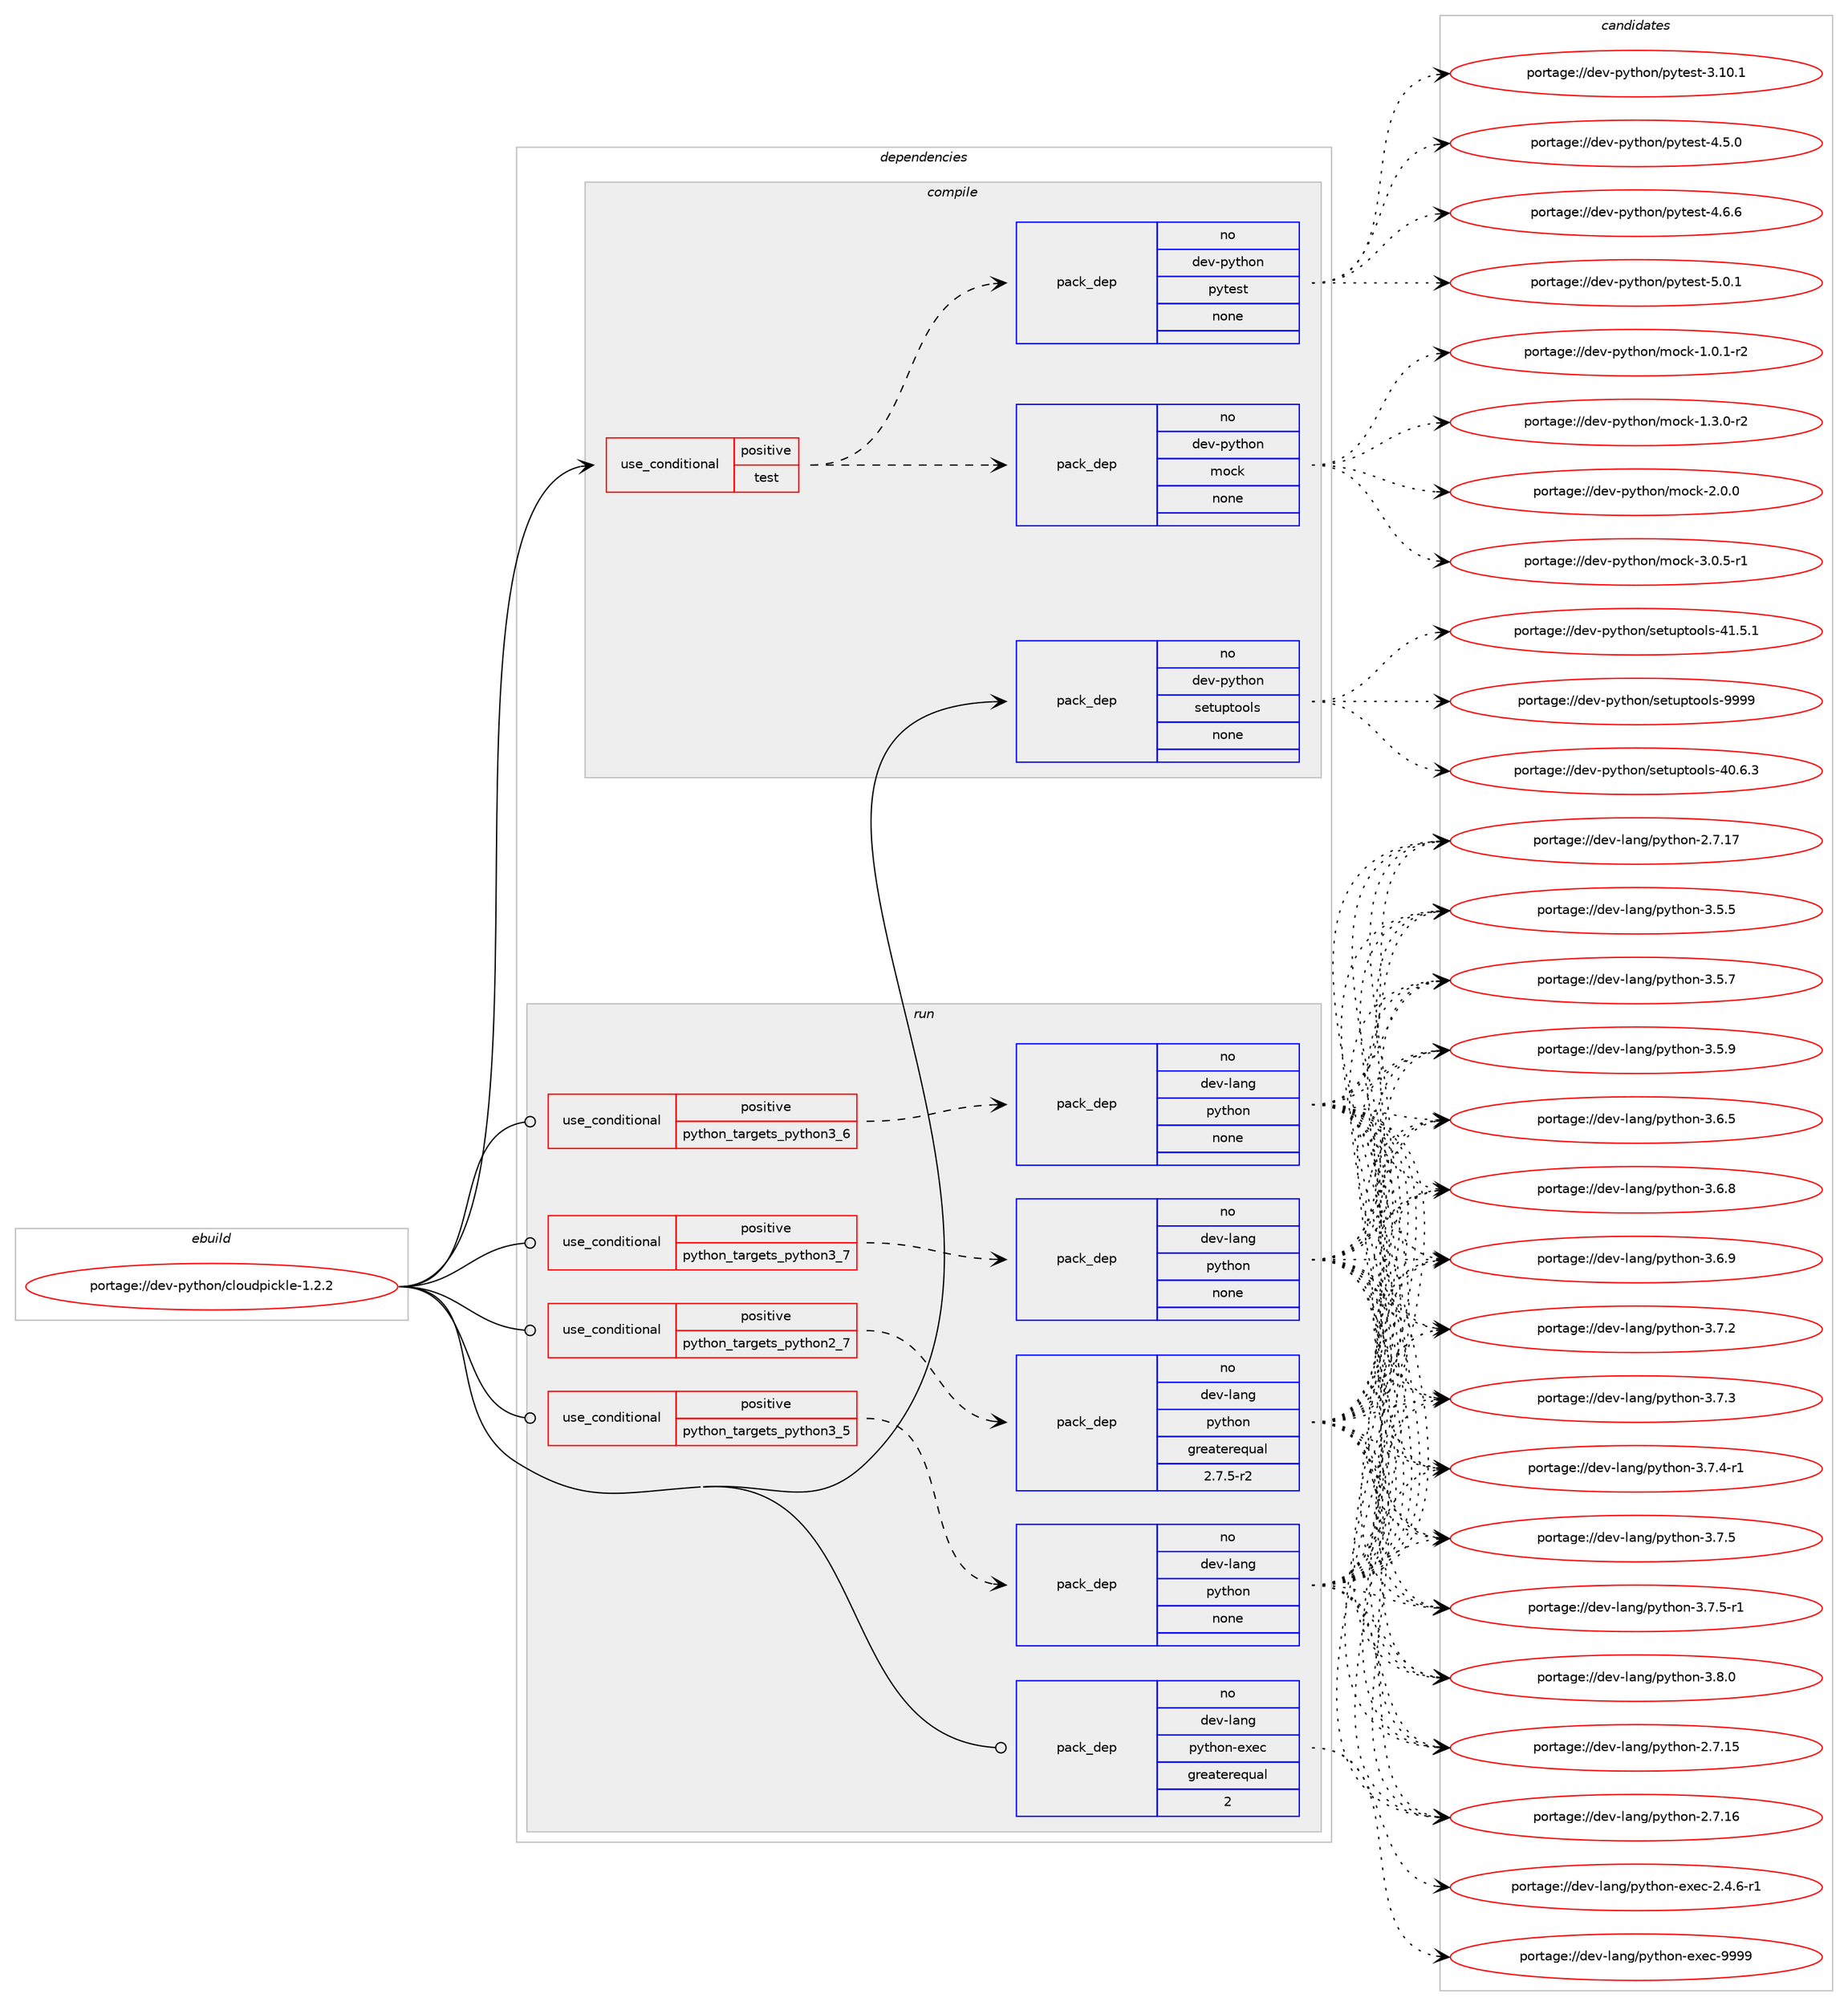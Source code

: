digraph prolog {

# *************
# Graph options
# *************

newrank=true;
concentrate=true;
compound=true;
graph [rankdir=LR,fontname=Helvetica,fontsize=10,ranksep=1.5];#, ranksep=2.5, nodesep=0.2];
edge  [arrowhead=vee];
node  [fontname=Helvetica,fontsize=10];

# **********
# The ebuild
# **********

subgraph cluster_leftcol {
color=gray;
rank=same;
label=<<i>ebuild</i>>;
id [label="portage://dev-python/cloudpickle-1.2.2", color=red, width=4, href="../dev-python/cloudpickle-1.2.2.svg"];
}

# ****************
# The dependencies
# ****************

subgraph cluster_midcol {
color=gray;
label=<<i>dependencies</i>>;
subgraph cluster_compile {
fillcolor="#eeeeee";
style=filled;
label=<<i>compile</i>>;
subgraph cond26993 {
dependency134412 [label=<<TABLE BORDER="0" CELLBORDER="1" CELLSPACING="0" CELLPADDING="4"><TR><TD ROWSPAN="3" CELLPADDING="10">use_conditional</TD></TR><TR><TD>positive</TD></TR><TR><TD>test</TD></TR></TABLE>>, shape=none, color=red];
subgraph pack104109 {
dependency134413 [label=<<TABLE BORDER="0" CELLBORDER="1" CELLSPACING="0" CELLPADDING="4" WIDTH="220"><TR><TD ROWSPAN="6" CELLPADDING="30">pack_dep</TD></TR><TR><TD WIDTH="110">no</TD></TR><TR><TD>dev-python</TD></TR><TR><TD>mock</TD></TR><TR><TD>none</TD></TR><TR><TD></TD></TR></TABLE>>, shape=none, color=blue];
}
dependency134412:e -> dependency134413:w [weight=20,style="dashed",arrowhead="vee"];
subgraph pack104110 {
dependency134414 [label=<<TABLE BORDER="0" CELLBORDER="1" CELLSPACING="0" CELLPADDING="4" WIDTH="220"><TR><TD ROWSPAN="6" CELLPADDING="30">pack_dep</TD></TR><TR><TD WIDTH="110">no</TD></TR><TR><TD>dev-python</TD></TR><TR><TD>pytest</TD></TR><TR><TD>none</TD></TR><TR><TD></TD></TR></TABLE>>, shape=none, color=blue];
}
dependency134412:e -> dependency134414:w [weight=20,style="dashed",arrowhead="vee"];
}
id:e -> dependency134412:w [weight=20,style="solid",arrowhead="vee"];
subgraph pack104111 {
dependency134415 [label=<<TABLE BORDER="0" CELLBORDER="1" CELLSPACING="0" CELLPADDING="4" WIDTH="220"><TR><TD ROWSPAN="6" CELLPADDING="30">pack_dep</TD></TR><TR><TD WIDTH="110">no</TD></TR><TR><TD>dev-python</TD></TR><TR><TD>setuptools</TD></TR><TR><TD>none</TD></TR><TR><TD></TD></TR></TABLE>>, shape=none, color=blue];
}
id:e -> dependency134415:w [weight=20,style="solid",arrowhead="vee"];
}
subgraph cluster_compileandrun {
fillcolor="#eeeeee";
style=filled;
label=<<i>compile and run</i>>;
}
subgraph cluster_run {
fillcolor="#eeeeee";
style=filled;
label=<<i>run</i>>;
subgraph cond26994 {
dependency134416 [label=<<TABLE BORDER="0" CELLBORDER="1" CELLSPACING="0" CELLPADDING="4"><TR><TD ROWSPAN="3" CELLPADDING="10">use_conditional</TD></TR><TR><TD>positive</TD></TR><TR><TD>python_targets_python2_7</TD></TR></TABLE>>, shape=none, color=red];
subgraph pack104112 {
dependency134417 [label=<<TABLE BORDER="0" CELLBORDER="1" CELLSPACING="0" CELLPADDING="4" WIDTH="220"><TR><TD ROWSPAN="6" CELLPADDING="30">pack_dep</TD></TR><TR><TD WIDTH="110">no</TD></TR><TR><TD>dev-lang</TD></TR><TR><TD>python</TD></TR><TR><TD>greaterequal</TD></TR><TR><TD>2.7.5-r2</TD></TR></TABLE>>, shape=none, color=blue];
}
dependency134416:e -> dependency134417:w [weight=20,style="dashed",arrowhead="vee"];
}
id:e -> dependency134416:w [weight=20,style="solid",arrowhead="odot"];
subgraph cond26995 {
dependency134418 [label=<<TABLE BORDER="0" CELLBORDER="1" CELLSPACING="0" CELLPADDING="4"><TR><TD ROWSPAN="3" CELLPADDING="10">use_conditional</TD></TR><TR><TD>positive</TD></TR><TR><TD>python_targets_python3_5</TD></TR></TABLE>>, shape=none, color=red];
subgraph pack104113 {
dependency134419 [label=<<TABLE BORDER="0" CELLBORDER="1" CELLSPACING="0" CELLPADDING="4" WIDTH="220"><TR><TD ROWSPAN="6" CELLPADDING="30">pack_dep</TD></TR><TR><TD WIDTH="110">no</TD></TR><TR><TD>dev-lang</TD></TR><TR><TD>python</TD></TR><TR><TD>none</TD></TR><TR><TD></TD></TR></TABLE>>, shape=none, color=blue];
}
dependency134418:e -> dependency134419:w [weight=20,style="dashed",arrowhead="vee"];
}
id:e -> dependency134418:w [weight=20,style="solid",arrowhead="odot"];
subgraph cond26996 {
dependency134420 [label=<<TABLE BORDER="0" CELLBORDER="1" CELLSPACING="0" CELLPADDING="4"><TR><TD ROWSPAN="3" CELLPADDING="10">use_conditional</TD></TR><TR><TD>positive</TD></TR><TR><TD>python_targets_python3_6</TD></TR></TABLE>>, shape=none, color=red];
subgraph pack104114 {
dependency134421 [label=<<TABLE BORDER="0" CELLBORDER="1" CELLSPACING="0" CELLPADDING="4" WIDTH="220"><TR><TD ROWSPAN="6" CELLPADDING="30">pack_dep</TD></TR><TR><TD WIDTH="110">no</TD></TR><TR><TD>dev-lang</TD></TR><TR><TD>python</TD></TR><TR><TD>none</TD></TR><TR><TD></TD></TR></TABLE>>, shape=none, color=blue];
}
dependency134420:e -> dependency134421:w [weight=20,style="dashed",arrowhead="vee"];
}
id:e -> dependency134420:w [weight=20,style="solid",arrowhead="odot"];
subgraph cond26997 {
dependency134422 [label=<<TABLE BORDER="0" CELLBORDER="1" CELLSPACING="0" CELLPADDING="4"><TR><TD ROWSPAN="3" CELLPADDING="10">use_conditional</TD></TR><TR><TD>positive</TD></TR><TR><TD>python_targets_python3_7</TD></TR></TABLE>>, shape=none, color=red];
subgraph pack104115 {
dependency134423 [label=<<TABLE BORDER="0" CELLBORDER="1" CELLSPACING="0" CELLPADDING="4" WIDTH="220"><TR><TD ROWSPAN="6" CELLPADDING="30">pack_dep</TD></TR><TR><TD WIDTH="110">no</TD></TR><TR><TD>dev-lang</TD></TR><TR><TD>python</TD></TR><TR><TD>none</TD></TR><TR><TD></TD></TR></TABLE>>, shape=none, color=blue];
}
dependency134422:e -> dependency134423:w [weight=20,style="dashed",arrowhead="vee"];
}
id:e -> dependency134422:w [weight=20,style="solid",arrowhead="odot"];
subgraph pack104116 {
dependency134424 [label=<<TABLE BORDER="0" CELLBORDER="1" CELLSPACING="0" CELLPADDING="4" WIDTH="220"><TR><TD ROWSPAN="6" CELLPADDING="30">pack_dep</TD></TR><TR><TD WIDTH="110">no</TD></TR><TR><TD>dev-lang</TD></TR><TR><TD>python-exec</TD></TR><TR><TD>greaterequal</TD></TR><TR><TD>2</TD></TR></TABLE>>, shape=none, color=blue];
}
id:e -> dependency134424:w [weight=20,style="solid",arrowhead="odot"];
}
}

# **************
# The candidates
# **************

subgraph cluster_choices {
rank=same;
color=gray;
label=<<i>candidates</i>>;

subgraph choice104109 {
color=black;
nodesep=1;
choiceportage1001011184511212111610411111047109111991074549464846494511450 [label="portage://dev-python/mock-1.0.1-r2", color=red, width=4,href="../dev-python/mock-1.0.1-r2.svg"];
choiceportage1001011184511212111610411111047109111991074549465146484511450 [label="portage://dev-python/mock-1.3.0-r2", color=red, width=4,href="../dev-python/mock-1.3.0-r2.svg"];
choiceportage100101118451121211161041111104710911199107455046484648 [label="portage://dev-python/mock-2.0.0", color=red, width=4,href="../dev-python/mock-2.0.0.svg"];
choiceportage1001011184511212111610411111047109111991074551464846534511449 [label="portage://dev-python/mock-3.0.5-r1", color=red, width=4,href="../dev-python/mock-3.0.5-r1.svg"];
dependency134413:e -> choiceportage1001011184511212111610411111047109111991074549464846494511450:w [style=dotted,weight="100"];
dependency134413:e -> choiceportage1001011184511212111610411111047109111991074549465146484511450:w [style=dotted,weight="100"];
dependency134413:e -> choiceportage100101118451121211161041111104710911199107455046484648:w [style=dotted,weight="100"];
dependency134413:e -> choiceportage1001011184511212111610411111047109111991074551464846534511449:w [style=dotted,weight="100"];
}
subgraph choice104110 {
color=black;
nodesep=1;
choiceportage100101118451121211161041111104711212111610111511645514649484649 [label="portage://dev-python/pytest-3.10.1", color=red, width=4,href="../dev-python/pytest-3.10.1.svg"];
choiceportage1001011184511212111610411111047112121116101115116455246534648 [label="portage://dev-python/pytest-4.5.0", color=red, width=4,href="../dev-python/pytest-4.5.0.svg"];
choiceportage1001011184511212111610411111047112121116101115116455246544654 [label="portage://dev-python/pytest-4.6.6", color=red, width=4,href="../dev-python/pytest-4.6.6.svg"];
choiceportage1001011184511212111610411111047112121116101115116455346484649 [label="portage://dev-python/pytest-5.0.1", color=red, width=4,href="../dev-python/pytest-5.0.1.svg"];
dependency134414:e -> choiceportage100101118451121211161041111104711212111610111511645514649484649:w [style=dotted,weight="100"];
dependency134414:e -> choiceportage1001011184511212111610411111047112121116101115116455246534648:w [style=dotted,weight="100"];
dependency134414:e -> choiceportage1001011184511212111610411111047112121116101115116455246544654:w [style=dotted,weight="100"];
dependency134414:e -> choiceportage1001011184511212111610411111047112121116101115116455346484649:w [style=dotted,weight="100"];
}
subgraph choice104111 {
color=black;
nodesep=1;
choiceportage100101118451121211161041111104711510111611711211611111110811545524846544651 [label="portage://dev-python/setuptools-40.6.3", color=red, width=4,href="../dev-python/setuptools-40.6.3.svg"];
choiceportage100101118451121211161041111104711510111611711211611111110811545524946534649 [label="portage://dev-python/setuptools-41.5.1", color=red, width=4,href="../dev-python/setuptools-41.5.1.svg"];
choiceportage10010111845112121116104111110471151011161171121161111111081154557575757 [label="portage://dev-python/setuptools-9999", color=red, width=4,href="../dev-python/setuptools-9999.svg"];
dependency134415:e -> choiceportage100101118451121211161041111104711510111611711211611111110811545524846544651:w [style=dotted,weight="100"];
dependency134415:e -> choiceportage100101118451121211161041111104711510111611711211611111110811545524946534649:w [style=dotted,weight="100"];
dependency134415:e -> choiceportage10010111845112121116104111110471151011161171121161111111081154557575757:w [style=dotted,weight="100"];
}
subgraph choice104112 {
color=black;
nodesep=1;
choiceportage10010111845108971101034711212111610411111045504655464953 [label="portage://dev-lang/python-2.7.15", color=red, width=4,href="../dev-lang/python-2.7.15.svg"];
choiceportage10010111845108971101034711212111610411111045504655464954 [label="portage://dev-lang/python-2.7.16", color=red, width=4,href="../dev-lang/python-2.7.16.svg"];
choiceportage10010111845108971101034711212111610411111045504655464955 [label="portage://dev-lang/python-2.7.17", color=red, width=4,href="../dev-lang/python-2.7.17.svg"];
choiceportage100101118451089711010347112121116104111110455146534653 [label="portage://dev-lang/python-3.5.5", color=red, width=4,href="../dev-lang/python-3.5.5.svg"];
choiceportage100101118451089711010347112121116104111110455146534655 [label="portage://dev-lang/python-3.5.7", color=red, width=4,href="../dev-lang/python-3.5.7.svg"];
choiceportage100101118451089711010347112121116104111110455146534657 [label="portage://dev-lang/python-3.5.9", color=red, width=4,href="../dev-lang/python-3.5.9.svg"];
choiceportage100101118451089711010347112121116104111110455146544653 [label="portage://dev-lang/python-3.6.5", color=red, width=4,href="../dev-lang/python-3.6.5.svg"];
choiceportage100101118451089711010347112121116104111110455146544656 [label="portage://dev-lang/python-3.6.8", color=red, width=4,href="../dev-lang/python-3.6.8.svg"];
choiceportage100101118451089711010347112121116104111110455146544657 [label="portage://dev-lang/python-3.6.9", color=red, width=4,href="../dev-lang/python-3.6.9.svg"];
choiceportage100101118451089711010347112121116104111110455146554650 [label="portage://dev-lang/python-3.7.2", color=red, width=4,href="../dev-lang/python-3.7.2.svg"];
choiceportage100101118451089711010347112121116104111110455146554651 [label="portage://dev-lang/python-3.7.3", color=red, width=4,href="../dev-lang/python-3.7.3.svg"];
choiceportage1001011184510897110103471121211161041111104551465546524511449 [label="portage://dev-lang/python-3.7.4-r1", color=red, width=4,href="../dev-lang/python-3.7.4-r1.svg"];
choiceportage100101118451089711010347112121116104111110455146554653 [label="portage://dev-lang/python-3.7.5", color=red, width=4,href="../dev-lang/python-3.7.5.svg"];
choiceportage1001011184510897110103471121211161041111104551465546534511449 [label="portage://dev-lang/python-3.7.5-r1", color=red, width=4,href="../dev-lang/python-3.7.5-r1.svg"];
choiceportage100101118451089711010347112121116104111110455146564648 [label="portage://dev-lang/python-3.8.0", color=red, width=4,href="../dev-lang/python-3.8.0.svg"];
dependency134417:e -> choiceportage10010111845108971101034711212111610411111045504655464953:w [style=dotted,weight="100"];
dependency134417:e -> choiceportage10010111845108971101034711212111610411111045504655464954:w [style=dotted,weight="100"];
dependency134417:e -> choiceportage10010111845108971101034711212111610411111045504655464955:w [style=dotted,weight="100"];
dependency134417:e -> choiceportage100101118451089711010347112121116104111110455146534653:w [style=dotted,weight="100"];
dependency134417:e -> choiceportage100101118451089711010347112121116104111110455146534655:w [style=dotted,weight="100"];
dependency134417:e -> choiceportage100101118451089711010347112121116104111110455146534657:w [style=dotted,weight="100"];
dependency134417:e -> choiceportage100101118451089711010347112121116104111110455146544653:w [style=dotted,weight="100"];
dependency134417:e -> choiceportage100101118451089711010347112121116104111110455146544656:w [style=dotted,weight="100"];
dependency134417:e -> choiceportage100101118451089711010347112121116104111110455146544657:w [style=dotted,weight="100"];
dependency134417:e -> choiceportage100101118451089711010347112121116104111110455146554650:w [style=dotted,weight="100"];
dependency134417:e -> choiceportage100101118451089711010347112121116104111110455146554651:w [style=dotted,weight="100"];
dependency134417:e -> choiceportage1001011184510897110103471121211161041111104551465546524511449:w [style=dotted,weight="100"];
dependency134417:e -> choiceportage100101118451089711010347112121116104111110455146554653:w [style=dotted,weight="100"];
dependency134417:e -> choiceportage1001011184510897110103471121211161041111104551465546534511449:w [style=dotted,weight="100"];
dependency134417:e -> choiceportage100101118451089711010347112121116104111110455146564648:w [style=dotted,weight="100"];
}
subgraph choice104113 {
color=black;
nodesep=1;
choiceportage10010111845108971101034711212111610411111045504655464953 [label="portage://dev-lang/python-2.7.15", color=red, width=4,href="../dev-lang/python-2.7.15.svg"];
choiceportage10010111845108971101034711212111610411111045504655464954 [label="portage://dev-lang/python-2.7.16", color=red, width=4,href="../dev-lang/python-2.7.16.svg"];
choiceportage10010111845108971101034711212111610411111045504655464955 [label="portage://dev-lang/python-2.7.17", color=red, width=4,href="../dev-lang/python-2.7.17.svg"];
choiceportage100101118451089711010347112121116104111110455146534653 [label="portage://dev-lang/python-3.5.5", color=red, width=4,href="../dev-lang/python-3.5.5.svg"];
choiceportage100101118451089711010347112121116104111110455146534655 [label="portage://dev-lang/python-3.5.7", color=red, width=4,href="../dev-lang/python-3.5.7.svg"];
choiceportage100101118451089711010347112121116104111110455146534657 [label="portage://dev-lang/python-3.5.9", color=red, width=4,href="../dev-lang/python-3.5.9.svg"];
choiceportage100101118451089711010347112121116104111110455146544653 [label="portage://dev-lang/python-3.6.5", color=red, width=4,href="../dev-lang/python-3.6.5.svg"];
choiceportage100101118451089711010347112121116104111110455146544656 [label="portage://dev-lang/python-3.6.8", color=red, width=4,href="../dev-lang/python-3.6.8.svg"];
choiceportage100101118451089711010347112121116104111110455146544657 [label="portage://dev-lang/python-3.6.9", color=red, width=4,href="../dev-lang/python-3.6.9.svg"];
choiceportage100101118451089711010347112121116104111110455146554650 [label="portage://dev-lang/python-3.7.2", color=red, width=4,href="../dev-lang/python-3.7.2.svg"];
choiceportage100101118451089711010347112121116104111110455146554651 [label="portage://dev-lang/python-3.7.3", color=red, width=4,href="../dev-lang/python-3.7.3.svg"];
choiceportage1001011184510897110103471121211161041111104551465546524511449 [label="portage://dev-lang/python-3.7.4-r1", color=red, width=4,href="../dev-lang/python-3.7.4-r1.svg"];
choiceportage100101118451089711010347112121116104111110455146554653 [label="portage://dev-lang/python-3.7.5", color=red, width=4,href="../dev-lang/python-3.7.5.svg"];
choiceportage1001011184510897110103471121211161041111104551465546534511449 [label="portage://dev-lang/python-3.7.5-r1", color=red, width=4,href="../dev-lang/python-3.7.5-r1.svg"];
choiceportage100101118451089711010347112121116104111110455146564648 [label="portage://dev-lang/python-3.8.0", color=red, width=4,href="../dev-lang/python-3.8.0.svg"];
dependency134419:e -> choiceportage10010111845108971101034711212111610411111045504655464953:w [style=dotted,weight="100"];
dependency134419:e -> choiceportage10010111845108971101034711212111610411111045504655464954:w [style=dotted,weight="100"];
dependency134419:e -> choiceportage10010111845108971101034711212111610411111045504655464955:w [style=dotted,weight="100"];
dependency134419:e -> choiceportage100101118451089711010347112121116104111110455146534653:w [style=dotted,weight="100"];
dependency134419:e -> choiceportage100101118451089711010347112121116104111110455146534655:w [style=dotted,weight="100"];
dependency134419:e -> choiceportage100101118451089711010347112121116104111110455146534657:w [style=dotted,weight="100"];
dependency134419:e -> choiceportage100101118451089711010347112121116104111110455146544653:w [style=dotted,weight="100"];
dependency134419:e -> choiceportage100101118451089711010347112121116104111110455146544656:w [style=dotted,weight="100"];
dependency134419:e -> choiceportage100101118451089711010347112121116104111110455146544657:w [style=dotted,weight="100"];
dependency134419:e -> choiceportage100101118451089711010347112121116104111110455146554650:w [style=dotted,weight="100"];
dependency134419:e -> choiceportage100101118451089711010347112121116104111110455146554651:w [style=dotted,weight="100"];
dependency134419:e -> choiceportage1001011184510897110103471121211161041111104551465546524511449:w [style=dotted,weight="100"];
dependency134419:e -> choiceportage100101118451089711010347112121116104111110455146554653:w [style=dotted,weight="100"];
dependency134419:e -> choiceportage1001011184510897110103471121211161041111104551465546534511449:w [style=dotted,weight="100"];
dependency134419:e -> choiceportage100101118451089711010347112121116104111110455146564648:w [style=dotted,weight="100"];
}
subgraph choice104114 {
color=black;
nodesep=1;
choiceportage10010111845108971101034711212111610411111045504655464953 [label="portage://dev-lang/python-2.7.15", color=red, width=4,href="../dev-lang/python-2.7.15.svg"];
choiceportage10010111845108971101034711212111610411111045504655464954 [label="portage://dev-lang/python-2.7.16", color=red, width=4,href="../dev-lang/python-2.7.16.svg"];
choiceportage10010111845108971101034711212111610411111045504655464955 [label="portage://dev-lang/python-2.7.17", color=red, width=4,href="../dev-lang/python-2.7.17.svg"];
choiceportage100101118451089711010347112121116104111110455146534653 [label="portage://dev-lang/python-3.5.5", color=red, width=4,href="../dev-lang/python-3.5.5.svg"];
choiceportage100101118451089711010347112121116104111110455146534655 [label="portage://dev-lang/python-3.5.7", color=red, width=4,href="../dev-lang/python-3.5.7.svg"];
choiceportage100101118451089711010347112121116104111110455146534657 [label="portage://dev-lang/python-3.5.9", color=red, width=4,href="../dev-lang/python-3.5.9.svg"];
choiceportage100101118451089711010347112121116104111110455146544653 [label="portage://dev-lang/python-3.6.5", color=red, width=4,href="../dev-lang/python-3.6.5.svg"];
choiceportage100101118451089711010347112121116104111110455146544656 [label="portage://dev-lang/python-3.6.8", color=red, width=4,href="../dev-lang/python-3.6.8.svg"];
choiceportage100101118451089711010347112121116104111110455146544657 [label="portage://dev-lang/python-3.6.9", color=red, width=4,href="../dev-lang/python-3.6.9.svg"];
choiceportage100101118451089711010347112121116104111110455146554650 [label="portage://dev-lang/python-3.7.2", color=red, width=4,href="../dev-lang/python-3.7.2.svg"];
choiceportage100101118451089711010347112121116104111110455146554651 [label="portage://dev-lang/python-3.7.3", color=red, width=4,href="../dev-lang/python-3.7.3.svg"];
choiceportage1001011184510897110103471121211161041111104551465546524511449 [label="portage://dev-lang/python-3.7.4-r1", color=red, width=4,href="../dev-lang/python-3.7.4-r1.svg"];
choiceportage100101118451089711010347112121116104111110455146554653 [label="portage://dev-lang/python-3.7.5", color=red, width=4,href="../dev-lang/python-3.7.5.svg"];
choiceportage1001011184510897110103471121211161041111104551465546534511449 [label="portage://dev-lang/python-3.7.5-r1", color=red, width=4,href="../dev-lang/python-3.7.5-r1.svg"];
choiceportage100101118451089711010347112121116104111110455146564648 [label="portage://dev-lang/python-3.8.0", color=red, width=4,href="../dev-lang/python-3.8.0.svg"];
dependency134421:e -> choiceportage10010111845108971101034711212111610411111045504655464953:w [style=dotted,weight="100"];
dependency134421:e -> choiceportage10010111845108971101034711212111610411111045504655464954:w [style=dotted,weight="100"];
dependency134421:e -> choiceportage10010111845108971101034711212111610411111045504655464955:w [style=dotted,weight="100"];
dependency134421:e -> choiceportage100101118451089711010347112121116104111110455146534653:w [style=dotted,weight="100"];
dependency134421:e -> choiceportage100101118451089711010347112121116104111110455146534655:w [style=dotted,weight="100"];
dependency134421:e -> choiceportage100101118451089711010347112121116104111110455146534657:w [style=dotted,weight="100"];
dependency134421:e -> choiceportage100101118451089711010347112121116104111110455146544653:w [style=dotted,weight="100"];
dependency134421:e -> choiceportage100101118451089711010347112121116104111110455146544656:w [style=dotted,weight="100"];
dependency134421:e -> choiceportage100101118451089711010347112121116104111110455146544657:w [style=dotted,weight="100"];
dependency134421:e -> choiceportage100101118451089711010347112121116104111110455146554650:w [style=dotted,weight="100"];
dependency134421:e -> choiceportage100101118451089711010347112121116104111110455146554651:w [style=dotted,weight="100"];
dependency134421:e -> choiceportage1001011184510897110103471121211161041111104551465546524511449:w [style=dotted,weight="100"];
dependency134421:e -> choiceportage100101118451089711010347112121116104111110455146554653:w [style=dotted,weight="100"];
dependency134421:e -> choiceportage1001011184510897110103471121211161041111104551465546534511449:w [style=dotted,weight="100"];
dependency134421:e -> choiceportage100101118451089711010347112121116104111110455146564648:w [style=dotted,weight="100"];
}
subgraph choice104115 {
color=black;
nodesep=1;
choiceportage10010111845108971101034711212111610411111045504655464953 [label="portage://dev-lang/python-2.7.15", color=red, width=4,href="../dev-lang/python-2.7.15.svg"];
choiceportage10010111845108971101034711212111610411111045504655464954 [label="portage://dev-lang/python-2.7.16", color=red, width=4,href="../dev-lang/python-2.7.16.svg"];
choiceportage10010111845108971101034711212111610411111045504655464955 [label="portage://dev-lang/python-2.7.17", color=red, width=4,href="../dev-lang/python-2.7.17.svg"];
choiceportage100101118451089711010347112121116104111110455146534653 [label="portage://dev-lang/python-3.5.5", color=red, width=4,href="../dev-lang/python-3.5.5.svg"];
choiceportage100101118451089711010347112121116104111110455146534655 [label="portage://dev-lang/python-3.5.7", color=red, width=4,href="../dev-lang/python-3.5.7.svg"];
choiceportage100101118451089711010347112121116104111110455146534657 [label="portage://dev-lang/python-3.5.9", color=red, width=4,href="../dev-lang/python-3.5.9.svg"];
choiceportage100101118451089711010347112121116104111110455146544653 [label="portage://dev-lang/python-3.6.5", color=red, width=4,href="../dev-lang/python-3.6.5.svg"];
choiceportage100101118451089711010347112121116104111110455146544656 [label="portage://dev-lang/python-3.6.8", color=red, width=4,href="../dev-lang/python-3.6.8.svg"];
choiceportage100101118451089711010347112121116104111110455146544657 [label="portage://dev-lang/python-3.6.9", color=red, width=4,href="../dev-lang/python-3.6.9.svg"];
choiceportage100101118451089711010347112121116104111110455146554650 [label="portage://dev-lang/python-3.7.2", color=red, width=4,href="../dev-lang/python-3.7.2.svg"];
choiceportage100101118451089711010347112121116104111110455146554651 [label="portage://dev-lang/python-3.7.3", color=red, width=4,href="../dev-lang/python-3.7.3.svg"];
choiceportage1001011184510897110103471121211161041111104551465546524511449 [label="portage://dev-lang/python-3.7.4-r1", color=red, width=4,href="../dev-lang/python-3.7.4-r1.svg"];
choiceportage100101118451089711010347112121116104111110455146554653 [label="portage://dev-lang/python-3.7.5", color=red, width=4,href="../dev-lang/python-3.7.5.svg"];
choiceportage1001011184510897110103471121211161041111104551465546534511449 [label="portage://dev-lang/python-3.7.5-r1", color=red, width=4,href="../dev-lang/python-3.7.5-r1.svg"];
choiceportage100101118451089711010347112121116104111110455146564648 [label="portage://dev-lang/python-3.8.0", color=red, width=4,href="../dev-lang/python-3.8.0.svg"];
dependency134423:e -> choiceportage10010111845108971101034711212111610411111045504655464953:w [style=dotted,weight="100"];
dependency134423:e -> choiceportage10010111845108971101034711212111610411111045504655464954:w [style=dotted,weight="100"];
dependency134423:e -> choiceportage10010111845108971101034711212111610411111045504655464955:w [style=dotted,weight="100"];
dependency134423:e -> choiceportage100101118451089711010347112121116104111110455146534653:w [style=dotted,weight="100"];
dependency134423:e -> choiceportage100101118451089711010347112121116104111110455146534655:w [style=dotted,weight="100"];
dependency134423:e -> choiceportage100101118451089711010347112121116104111110455146534657:w [style=dotted,weight="100"];
dependency134423:e -> choiceportage100101118451089711010347112121116104111110455146544653:w [style=dotted,weight="100"];
dependency134423:e -> choiceportage100101118451089711010347112121116104111110455146544656:w [style=dotted,weight="100"];
dependency134423:e -> choiceportage100101118451089711010347112121116104111110455146544657:w [style=dotted,weight="100"];
dependency134423:e -> choiceportage100101118451089711010347112121116104111110455146554650:w [style=dotted,weight="100"];
dependency134423:e -> choiceportage100101118451089711010347112121116104111110455146554651:w [style=dotted,weight="100"];
dependency134423:e -> choiceportage1001011184510897110103471121211161041111104551465546524511449:w [style=dotted,weight="100"];
dependency134423:e -> choiceportage100101118451089711010347112121116104111110455146554653:w [style=dotted,weight="100"];
dependency134423:e -> choiceportage1001011184510897110103471121211161041111104551465546534511449:w [style=dotted,weight="100"];
dependency134423:e -> choiceportage100101118451089711010347112121116104111110455146564648:w [style=dotted,weight="100"];
}
subgraph choice104116 {
color=black;
nodesep=1;
choiceportage10010111845108971101034711212111610411111045101120101994550465246544511449 [label="portage://dev-lang/python-exec-2.4.6-r1", color=red, width=4,href="../dev-lang/python-exec-2.4.6-r1.svg"];
choiceportage10010111845108971101034711212111610411111045101120101994557575757 [label="portage://dev-lang/python-exec-9999", color=red, width=4,href="../dev-lang/python-exec-9999.svg"];
dependency134424:e -> choiceportage10010111845108971101034711212111610411111045101120101994550465246544511449:w [style=dotted,weight="100"];
dependency134424:e -> choiceportage10010111845108971101034711212111610411111045101120101994557575757:w [style=dotted,weight="100"];
}
}

}
